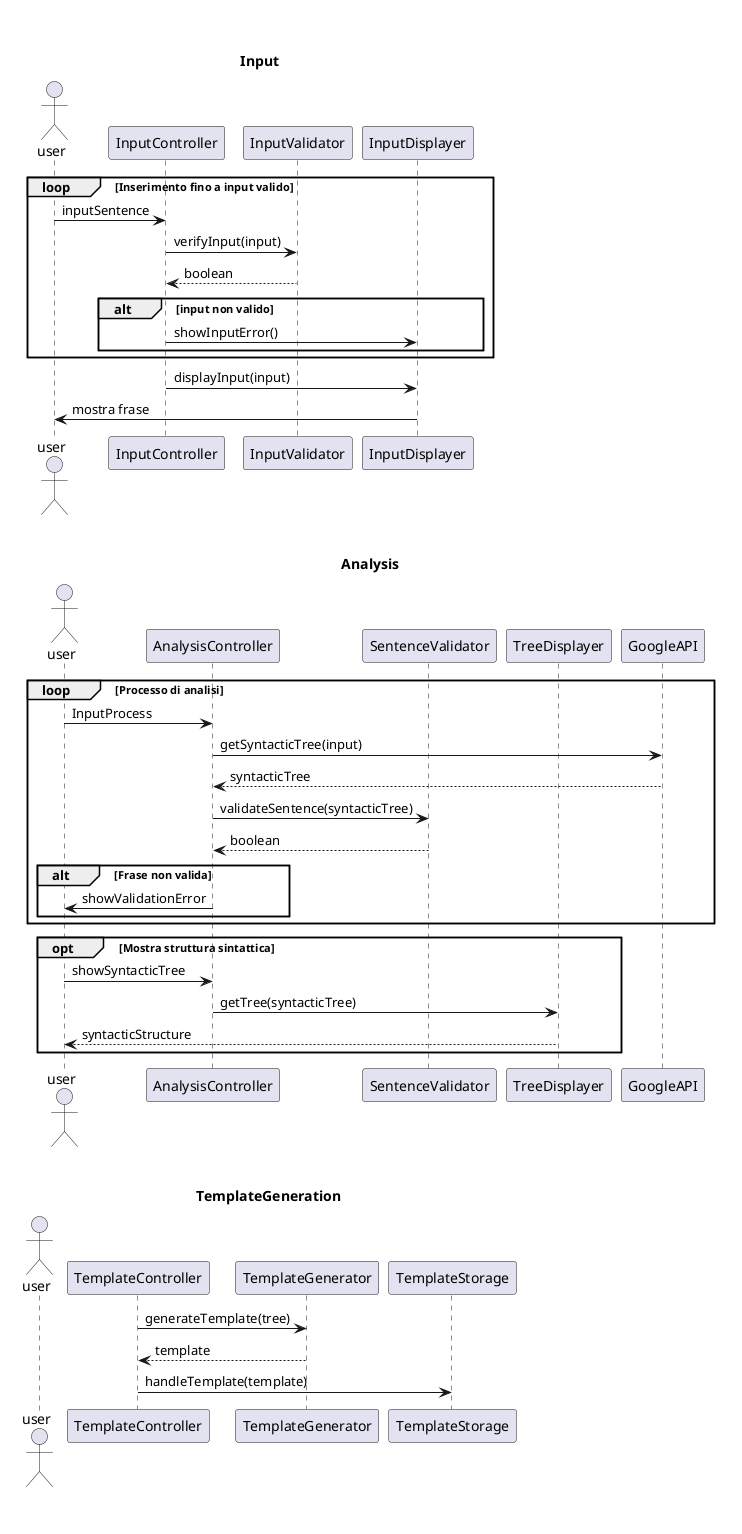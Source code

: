 @startuml internal-ssd
label l [

{{
title Input

actor user
participant InputController
participant InputValidator
participant InputDisplayer

loop Inserimento fino a input valido
    user -> InputController: inputSentence
    InputController -> InputValidator: verifyInput(input)
    InputValidator --> InputController: boolean

    alt input non valido
        InputController -> InputDisplayer: showInputError()
    end
end

InputController -> InputDisplayer: displayInput(input)
InputDisplayer -> user: mostra frase
}}

{{
title Analysis

actor user
participant AnalysisController
participant SentenceValidator
participant TreeDisplayer
participant GoogleAPI

loop Processo di analisi
    user -> AnalysisController: InputProcess
    AnalysisController -> GoogleAPI: getSyntacticTree(input)
    GoogleAPI --> AnalysisController: syntacticTree
    AnalysisController -> SentenceValidator: validateSentence(syntacticTree)
    SentenceValidator --> AnalysisController: boolean

    alt Frase non valida
        AnalysisController -> user: showValidationError
    end
end

opt Mostra struttura sintattica
    user -> AnalysisController: showSyntacticTree
    AnalysisController -> TreeDisplayer: getTree(syntacticTree)
    TreeDisplayer --> user: syntacticStructure
end
}}

{{
title TemplateGeneration

actor user
participant TemplateController
participant TemplateGenerator
participant TemplateStorage

TemplateController -> TemplateGenerator: generateTemplate(tree)
TemplateGenerator --> TemplateController: template
TemplateController -> TemplateStorage: handleTemplate(template)
}}

]
@enduml